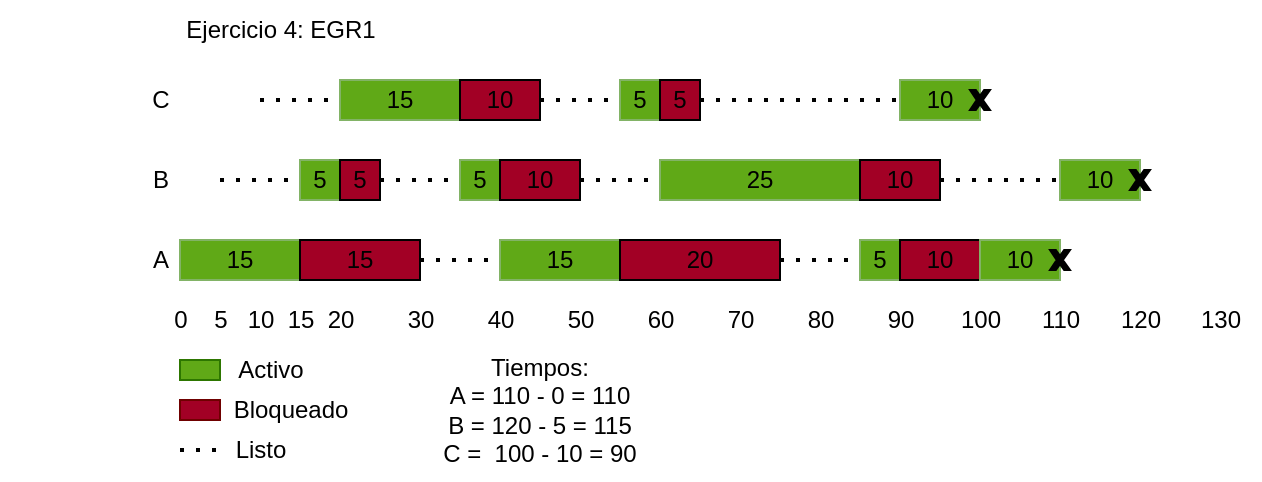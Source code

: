 <mxfile version="20.5.3" type="device"><diagram id="QOgJ3P4kv-MAFXbjVnaC" name="Page-1"><mxGraphModel dx="1426" dy="379" grid="1" gridSize="10" guides="1" tooltips="1" connect="1" arrows="1" fold="1" page="1" pageScale="1" pageWidth="827" pageHeight="1169" math="0" shadow="0"><root><mxCell id="0"/><mxCell id="1" parent="0"/><mxCell id="aHFGmpvc2jt8D5PwLo1r-4" value="C" style="text;html=1;align=center;verticalAlign=middle;resizable=0;points=[];autosize=1;strokeColor=none;fillColor=none;" parent="1" vertex="1"><mxGeometry x="-670" y="80" width="20" height="20" as="geometry"/></mxCell><mxCell id="aHFGmpvc2jt8D5PwLo1r-5" value="B" style="text;html=1;align=center;verticalAlign=middle;resizable=0;points=[];autosize=1;strokeColor=none;fillColor=none;" parent="1" vertex="1"><mxGeometry x="-670" y="120" width="20" height="20" as="geometry"/></mxCell><mxCell id="aHFGmpvc2jt8D5PwLo1r-6" value="A" style="text;html=1;align=center;verticalAlign=middle;resizable=0;points=[];autosize=1;strokeColor=none;fillColor=none;" parent="1" vertex="1"><mxGeometry x="-670" y="160" width="20" height="20" as="geometry"/></mxCell><mxCell id="aHFGmpvc2jt8D5PwLo1r-20" value="10" style="text;html=1;align=center;verticalAlign=middle;resizable=0;points=[];autosize=1;strokeColor=none;fillColor=none;" parent="1" vertex="1"><mxGeometry x="-625" y="190" width="30" height="20" as="geometry"/></mxCell><mxCell id="aHFGmpvc2jt8D5PwLo1r-21" value="20" style="text;html=1;align=center;verticalAlign=middle;resizable=0;points=[];autosize=1;strokeColor=none;fillColor=none;" parent="1" vertex="1"><mxGeometry x="-585" y="190" width="30" height="20" as="geometry"/></mxCell><mxCell id="aHFGmpvc2jt8D5PwLo1r-22" value="30" style="text;html=1;align=center;verticalAlign=middle;resizable=0;points=[];autosize=1;strokeColor=none;fillColor=none;" parent="1" vertex="1"><mxGeometry x="-545" y="190" width="30" height="20" as="geometry"/></mxCell><mxCell id="aHFGmpvc2jt8D5PwLo1r-23" value="40" style="text;html=1;align=center;verticalAlign=middle;resizable=0;points=[];autosize=1;strokeColor=none;fillColor=none;" parent="1" vertex="1"><mxGeometry x="-505" y="190" width="30" height="20" as="geometry"/></mxCell><mxCell id="aHFGmpvc2jt8D5PwLo1r-24" value="50" style="text;html=1;align=center;verticalAlign=middle;resizable=0;points=[];autosize=1;strokeColor=none;fillColor=none;" parent="1" vertex="1"><mxGeometry x="-465" y="190" width="30" height="20" as="geometry"/></mxCell><mxCell id="aHFGmpvc2jt8D5PwLo1r-25" value="60" style="text;html=1;align=center;verticalAlign=middle;resizable=0;points=[];autosize=1;strokeColor=none;fillColor=none;" parent="1" vertex="1"><mxGeometry x="-425" y="190" width="30" height="20" as="geometry"/></mxCell><mxCell id="aHFGmpvc2jt8D5PwLo1r-26" value="70" style="text;html=1;align=center;verticalAlign=middle;resizable=0;points=[];autosize=1;strokeColor=none;fillColor=none;" parent="1" vertex="1"><mxGeometry x="-385" y="190" width="30" height="20" as="geometry"/></mxCell><mxCell id="aHFGmpvc2jt8D5PwLo1r-27" value="80" style="text;html=1;align=center;verticalAlign=middle;resizable=0;points=[];autosize=1;strokeColor=none;fillColor=none;" parent="1" vertex="1"><mxGeometry x="-345" y="190" width="30" height="20" as="geometry"/></mxCell><mxCell id="aHFGmpvc2jt8D5PwLo1r-28" value="90" style="text;html=1;align=center;verticalAlign=middle;resizable=0;points=[];autosize=1;strokeColor=none;fillColor=none;" parent="1" vertex="1"><mxGeometry x="-305" y="190" width="30" height="20" as="geometry"/></mxCell><mxCell id="aHFGmpvc2jt8D5PwLo1r-29" value="100" style="text;html=1;align=center;verticalAlign=middle;resizable=0;points=[];autosize=1;strokeColor=none;fillColor=none;" parent="1" vertex="1"><mxGeometry x="-270" y="190" width="40" height="20" as="geometry"/></mxCell><mxCell id="aHFGmpvc2jt8D5PwLo1r-30" value="110" style="text;html=1;align=center;verticalAlign=middle;resizable=0;points=[];autosize=1;strokeColor=none;fillColor=none;" parent="1" vertex="1"><mxGeometry x="-225" y="190" width="30" height="20" as="geometry"/></mxCell><mxCell id="aHFGmpvc2jt8D5PwLo1r-31" value="120" style="text;html=1;align=center;verticalAlign=middle;resizable=0;points=[];autosize=1;strokeColor=none;fillColor=none;" parent="1" vertex="1"><mxGeometry x="-190" y="190" width="40" height="20" as="geometry"/></mxCell><mxCell id="aHFGmpvc2jt8D5PwLo1r-32" value="&lt;span style=&quot;white-space: pre;&quot;&gt;&#9;&lt;/span&gt;&lt;span style=&quot;white-space: pre;&quot;&gt;&#9;&lt;/span&gt;&lt;span style=&quot;white-space: pre;&quot;&gt;&#9;&lt;/span&gt;Ejercicio 4: EGR1" style="text;html=1;align=center;verticalAlign=middle;resizable=0;points=[];autosize=1;strokeColor=none;fillColor=none;" parent="1" vertex="1"><mxGeometry x="-740" y="40" width="200" height="30" as="geometry"/></mxCell><mxCell id="aHFGmpvc2jt8D5PwLo1r-33" value="5" style="text;html=1;align=center;verticalAlign=middle;resizable=0;points=[];autosize=1;strokeColor=none;fillColor=none;" parent="1" vertex="1"><mxGeometry x="-640" y="190" width="20" height="20" as="geometry"/></mxCell><mxCell id="aHFGmpvc2jt8D5PwLo1r-34" value="15" style="text;html=1;align=center;verticalAlign=middle;resizable=0;points=[];autosize=1;strokeColor=none;fillColor=none;" parent="1" vertex="1"><mxGeometry x="-605" y="190" width="30" height="20" as="geometry"/></mxCell><mxCell id="PAxWAZPusfI8b5OGQWhI-2" value="0" style="text;html=1;align=center;verticalAlign=middle;resizable=0;points=[];autosize=1;strokeColor=none;fillColor=none;" parent="1" vertex="1"><mxGeometry x="-665" y="185" width="30" height="30" as="geometry"/></mxCell><mxCell id="PAxWAZPusfI8b5OGQWhI-7" value="" style="rounded=0;whiteSpace=wrap;html=1;fillColor=#a20025;fontColor=#ffffff;strokeColor=#6F0000;" parent="1" vertex="1"><mxGeometry x="-650" y="240" width="20" height="10" as="geometry"/></mxCell><mxCell id="PAxWAZPusfI8b5OGQWhI-9" value="" style="rounded=0;whiteSpace=wrap;html=1;fillColor=#60a917;fontColor=#ffffff;strokeColor=#2D7600;" parent="1" vertex="1"><mxGeometry x="-650" y="220" width="20" height="10" as="geometry"/></mxCell><mxCell id="PAxWAZPusfI8b5OGQWhI-10" value="Activo" style="text;html=1;align=center;verticalAlign=middle;resizable=0;points=[];autosize=1;strokeColor=none;fillColor=none;" parent="1" vertex="1"><mxGeometry x="-635" y="210" width="60" height="30" as="geometry"/></mxCell><mxCell id="PAxWAZPusfI8b5OGQWhI-11" value="Bloqueado" style="text;html=1;align=center;verticalAlign=middle;resizable=0;points=[];autosize=1;strokeColor=none;fillColor=none;" parent="1" vertex="1"><mxGeometry x="-635" y="230" width="80" height="30" as="geometry"/></mxCell><mxCell id="PAxWAZPusfI8b5OGQWhI-12" value="" style="endArrow=none;dashed=1;html=1;dashPattern=1 3;strokeWidth=2;rounded=0;entryX=0.1;entryY=0.5;entryDx=0;entryDy=0;entryPerimeter=0;" parent="1" target="PAxWAZPusfI8b5OGQWhI-13" edge="1"><mxGeometry width="50" height="50" relative="1" as="geometry"><mxPoint x="-650" y="265" as="sourcePoint"/><mxPoint x="-530" y="210" as="targetPoint"/><Array as="points"><mxPoint x="-640" y="265"/></Array></mxGeometry></mxCell><mxCell id="PAxWAZPusfI8b5OGQWhI-13" value="Listo" style="text;html=1;align=center;verticalAlign=middle;resizable=0;points=[];autosize=1;strokeColor=none;fillColor=none;" parent="1" vertex="1"><mxGeometry x="-635" y="250" width="50" height="30" as="geometry"/></mxCell><mxCell id="Hp0vF_ltdjTftmFp-wWU-1" value="130" style="text;html=1;align=center;verticalAlign=middle;resizable=0;points=[];autosize=1;strokeColor=none;fillColor=none;" parent="1" vertex="1"><mxGeometry x="-150" y="185" width="40" height="30" as="geometry"/></mxCell><mxCell id="Hp0vF_ltdjTftmFp-wWU-2" value="Tiempos:&lt;br&gt;A = 110 -&amp;nbsp;0 = 110&lt;br&gt;B = 120 - 5 = 115&lt;br&gt;C =&amp;nbsp; 100 - 10 = 90" style="text;html=1;strokeColor=none;fillColor=none;align=center;verticalAlign=middle;whiteSpace=wrap;rounded=0;" parent="1" vertex="1"><mxGeometry x="-530" y="230" width="120" height="30" as="geometry"/></mxCell><mxCell id="GQFpASqgdXLfK8MT6x2z-39" value="15" style="rounded=0;whiteSpace=wrap;html=1;fillColor=#60A917;strokeColor=#82b366;" vertex="1" parent="1"><mxGeometry x="-650" y="160" width="60" height="20" as="geometry"/></mxCell><mxCell id="GQFpASqgdXLfK8MT6x2z-40" value="15" style="rounded=0;whiteSpace=wrap;html=1;fillColor=#A20025;" vertex="1" parent="1"><mxGeometry x="-590" y="160" width="60" height="20" as="geometry"/></mxCell><mxCell id="GQFpASqgdXLfK8MT6x2z-41" value="" style="endArrow=none;dashed=1;html=1;dashPattern=1 3;strokeWidth=2;rounded=0;" edge="1" parent="1"><mxGeometry width="50" height="50" relative="1" as="geometry"><mxPoint x="-630" y="130" as="sourcePoint"/><mxPoint x="-590" y="130" as="targetPoint"/><Array as="points"><mxPoint x="-610" y="130"/></Array></mxGeometry></mxCell><mxCell id="GQFpASqgdXLfK8MT6x2z-42" value="5" style="rounded=0;whiteSpace=wrap;html=1;fillColor=#60A917;strokeColor=#82b366;" vertex="1" parent="1"><mxGeometry x="-590" y="120" width="20" height="20" as="geometry"/></mxCell><mxCell id="GQFpASqgdXLfK8MT6x2z-43" value="5" style="rounded=0;whiteSpace=wrap;html=1;fillColor=#A20025;" vertex="1" parent="1"><mxGeometry x="-570" y="120" width="20" height="20" as="geometry"/></mxCell><mxCell id="GQFpASqgdXLfK8MT6x2z-44" value="15" style="rounded=0;whiteSpace=wrap;html=1;fillColor=#60A917;strokeColor=#82b366;" vertex="1" parent="1"><mxGeometry x="-570" y="80" width="60" height="20" as="geometry"/></mxCell><mxCell id="GQFpASqgdXLfK8MT6x2z-45" value="" style="endArrow=none;dashed=1;html=1;dashPattern=1 3;strokeWidth=2;rounded=0;" edge="1" parent="1"><mxGeometry width="50" height="50" relative="1" as="geometry"><mxPoint x="-610" y="90" as="sourcePoint"/><mxPoint x="-570" y="90" as="targetPoint"/><Array as="points"><mxPoint x="-580" y="90.0"/></Array></mxGeometry></mxCell><mxCell id="GQFpASqgdXLfK8MT6x2z-46" value="" style="endArrow=none;dashed=1;html=1;dashPattern=1 3;strokeWidth=2;rounded=0;exitX=1;exitY=0.5;exitDx=0;exitDy=0;" edge="1" parent="1" source="GQFpASqgdXLfK8MT6x2z-43"><mxGeometry width="50" height="50" relative="1" as="geometry"><mxPoint x="-530" y="130" as="sourcePoint"/><mxPoint x="-510" y="130" as="targetPoint"/><Array as="points"><mxPoint x="-510" y="130.0"/></Array></mxGeometry></mxCell><mxCell id="GQFpASqgdXLfK8MT6x2z-47" value="5" style="rounded=0;whiteSpace=wrap;html=1;fillColor=#60A917;strokeColor=#82b366;" vertex="1" parent="1"><mxGeometry x="-510" y="120" width="20" height="20" as="geometry"/></mxCell><mxCell id="GQFpASqgdXLfK8MT6x2z-49" value="10" style="rounded=0;whiteSpace=wrap;html=1;fillColor=#A20025;" vertex="1" parent="1"><mxGeometry x="-490" y="120" width="40" height="20" as="geometry"/></mxCell><mxCell id="GQFpASqgdXLfK8MT6x2z-50" value="10" style="rounded=0;whiteSpace=wrap;html=1;fillColor=#A20025;" vertex="1" parent="1"><mxGeometry x="-510" y="80" width="40" height="20" as="geometry"/></mxCell><mxCell id="GQFpASqgdXLfK8MT6x2z-51" value="" style="endArrow=none;dashed=1;html=1;dashPattern=1 3;strokeWidth=2;rounded=0;exitX=1;exitY=0.5;exitDx=0;exitDy=0;" edge="1" parent="1" source="GQFpASqgdXLfK8MT6x2z-40"><mxGeometry width="50" height="50" relative="1" as="geometry"><mxPoint x="-500" y="170" as="sourcePoint"/><mxPoint x="-490" y="170" as="targetPoint"/><Array as="points"/></mxGeometry></mxCell><mxCell id="GQFpASqgdXLfK8MT6x2z-52" value="15" style="rounded=0;whiteSpace=wrap;html=1;fillColor=#60A917;strokeColor=#82b366;" vertex="1" parent="1"><mxGeometry x="-490" y="160" width="60" height="20" as="geometry"/></mxCell><mxCell id="GQFpASqgdXLfK8MT6x2z-53" value="20" style="rounded=0;whiteSpace=wrap;html=1;fillColor=#A20025;" vertex="1" parent="1"><mxGeometry x="-430" y="160" width="80" height="20" as="geometry"/></mxCell><mxCell id="GQFpASqgdXLfK8MT6x2z-55" value="" style="endArrow=none;dashed=1;html=1;dashPattern=1 3;strokeWidth=2;rounded=0;exitX=1;exitY=0.5;exitDx=0;exitDy=0;" edge="1" parent="1" source="GQFpASqgdXLfK8MT6x2z-50"><mxGeometry width="50" height="50" relative="1" as="geometry"><mxPoint x="-430" y="90" as="sourcePoint"/><mxPoint x="-430" y="90" as="targetPoint"/><Array as="points"/></mxGeometry></mxCell><mxCell id="GQFpASqgdXLfK8MT6x2z-56" value="5" style="rounded=0;whiteSpace=wrap;html=1;fillColor=#60A917;strokeColor=#82b366;" vertex="1" parent="1"><mxGeometry x="-430" y="80" width="20" height="20" as="geometry"/></mxCell><mxCell id="GQFpASqgdXLfK8MT6x2z-57" value="5" style="rounded=0;whiteSpace=wrap;html=1;fillColor=#A20025;" vertex="1" parent="1"><mxGeometry x="-410" y="80" width="20" height="20" as="geometry"/></mxCell><mxCell id="GQFpASqgdXLfK8MT6x2z-58" value="" style="endArrow=none;dashed=1;html=1;dashPattern=1 3;strokeWidth=2;rounded=0;exitX=1;exitY=0.5;exitDx=0;exitDy=0;" edge="1" parent="1" source="GQFpASqgdXLfK8MT6x2z-49"><mxGeometry width="50" height="50" relative="1" as="geometry"><mxPoint x="-410" y="130" as="sourcePoint"/><mxPoint x="-390" y="130" as="targetPoint"/><Array as="points"/></mxGeometry></mxCell><mxCell id="GQFpASqgdXLfK8MT6x2z-59" value="25" style="rounded=0;whiteSpace=wrap;html=1;fillColor=#60A917;strokeColor=#82b366;" vertex="1" parent="1"><mxGeometry x="-410" y="120" width="100" height="20" as="geometry"/></mxCell><mxCell id="GQFpASqgdXLfK8MT6x2z-60" value="10" style="rounded=0;whiteSpace=wrap;html=1;fillColor=#A20025;" vertex="1" parent="1"><mxGeometry x="-310" y="120" width="40" height="20" as="geometry"/></mxCell><mxCell id="GQFpASqgdXLfK8MT6x2z-61" value="" style="endArrow=none;dashed=1;html=1;dashPattern=1 3;strokeWidth=2;rounded=0;exitX=1;exitY=0.5;exitDx=0;exitDy=0;" edge="1" parent="1" source="GQFpASqgdXLfK8MT6x2z-57"><mxGeometry width="50" height="50" relative="1" as="geometry"><mxPoint x="-340" y="90" as="sourcePoint"/><mxPoint x="-290" y="90" as="targetPoint"/><Array as="points"/></mxGeometry></mxCell><mxCell id="GQFpASqgdXLfK8MT6x2z-62" value="" style="endArrow=none;dashed=1;html=1;dashPattern=1 3;strokeWidth=2;rounded=0;exitX=1;exitY=0.5;exitDx=0;exitDy=0;" edge="1" parent="1" source="GQFpASqgdXLfK8MT6x2z-53"><mxGeometry width="50" height="50" relative="1" as="geometry"><mxPoint x="-330" y="160" as="sourcePoint"/><mxPoint x="-310" y="170" as="targetPoint"/><Array as="points"/></mxGeometry></mxCell><mxCell id="GQFpASqgdXLfK8MT6x2z-63" value="5" style="rounded=0;whiteSpace=wrap;html=1;fillColor=#60A917;strokeColor=#82b366;" vertex="1" parent="1"><mxGeometry x="-310" y="160" width="20" height="20" as="geometry"/></mxCell><mxCell id="GQFpASqgdXLfK8MT6x2z-64" value="10" style="rounded=0;whiteSpace=wrap;html=1;fillColor=#A20025;" vertex="1" parent="1"><mxGeometry x="-290" y="160" width="40" height="20" as="geometry"/></mxCell><mxCell id="GQFpASqgdXLfK8MT6x2z-65" value="10" style="rounded=0;whiteSpace=wrap;html=1;fillColor=#60A917;strokeColor=#82b366;" vertex="1" parent="1"><mxGeometry x="-290" y="80" width="40" height="20" as="geometry"/></mxCell><mxCell id="GQFpASqgdXLfK8MT6x2z-66" value="" style="verticalLabelPosition=bottom;verticalAlign=top;html=1;shape=mxgraph.basic.x;fillColor=#000000;" vertex="1" parent="1"><mxGeometry x="-255" y="85" width="10" height="10" as="geometry"/></mxCell><mxCell id="GQFpASqgdXLfK8MT6x2z-67" value="10" style="rounded=0;whiteSpace=wrap;html=1;fillColor=#60A917;strokeColor=#82b366;" vertex="1" parent="1"><mxGeometry x="-250" y="160" width="40" height="20" as="geometry"/></mxCell><mxCell id="GQFpASqgdXLfK8MT6x2z-68" value="10" style="rounded=0;whiteSpace=wrap;html=1;fillColor=#60A917;strokeColor=#82b366;" vertex="1" parent="1"><mxGeometry x="-210" y="120" width="40" height="20" as="geometry"/></mxCell><mxCell id="GQFpASqgdXLfK8MT6x2z-69" value="" style="verticalLabelPosition=bottom;verticalAlign=top;html=1;shape=mxgraph.basic.x;fillColor=#000000;" vertex="1" parent="1"><mxGeometry x="-215" y="165" width="10" height="10" as="geometry"/></mxCell><mxCell id="GQFpASqgdXLfK8MT6x2z-70" value="" style="verticalLabelPosition=bottom;verticalAlign=top;html=1;shape=mxgraph.basic.x;fillColor=#000000;" vertex="1" parent="1"><mxGeometry x="-175" y="125" width="10" height="10" as="geometry"/></mxCell><mxCell id="GQFpASqgdXLfK8MT6x2z-71" value="" style="endArrow=none;dashed=1;html=1;dashPattern=1 3;strokeWidth=2;rounded=0;exitX=1;exitY=0.5;exitDx=0;exitDy=0;" edge="1" parent="1" source="GQFpASqgdXLfK8MT6x2z-60"><mxGeometry width="50" height="50" relative="1" as="geometry"><mxPoint x="-250" y="130" as="sourcePoint"/><mxPoint x="-210" y="130" as="targetPoint"/><Array as="points"/></mxGeometry></mxCell></root></mxGraphModel></diagram></mxfile>